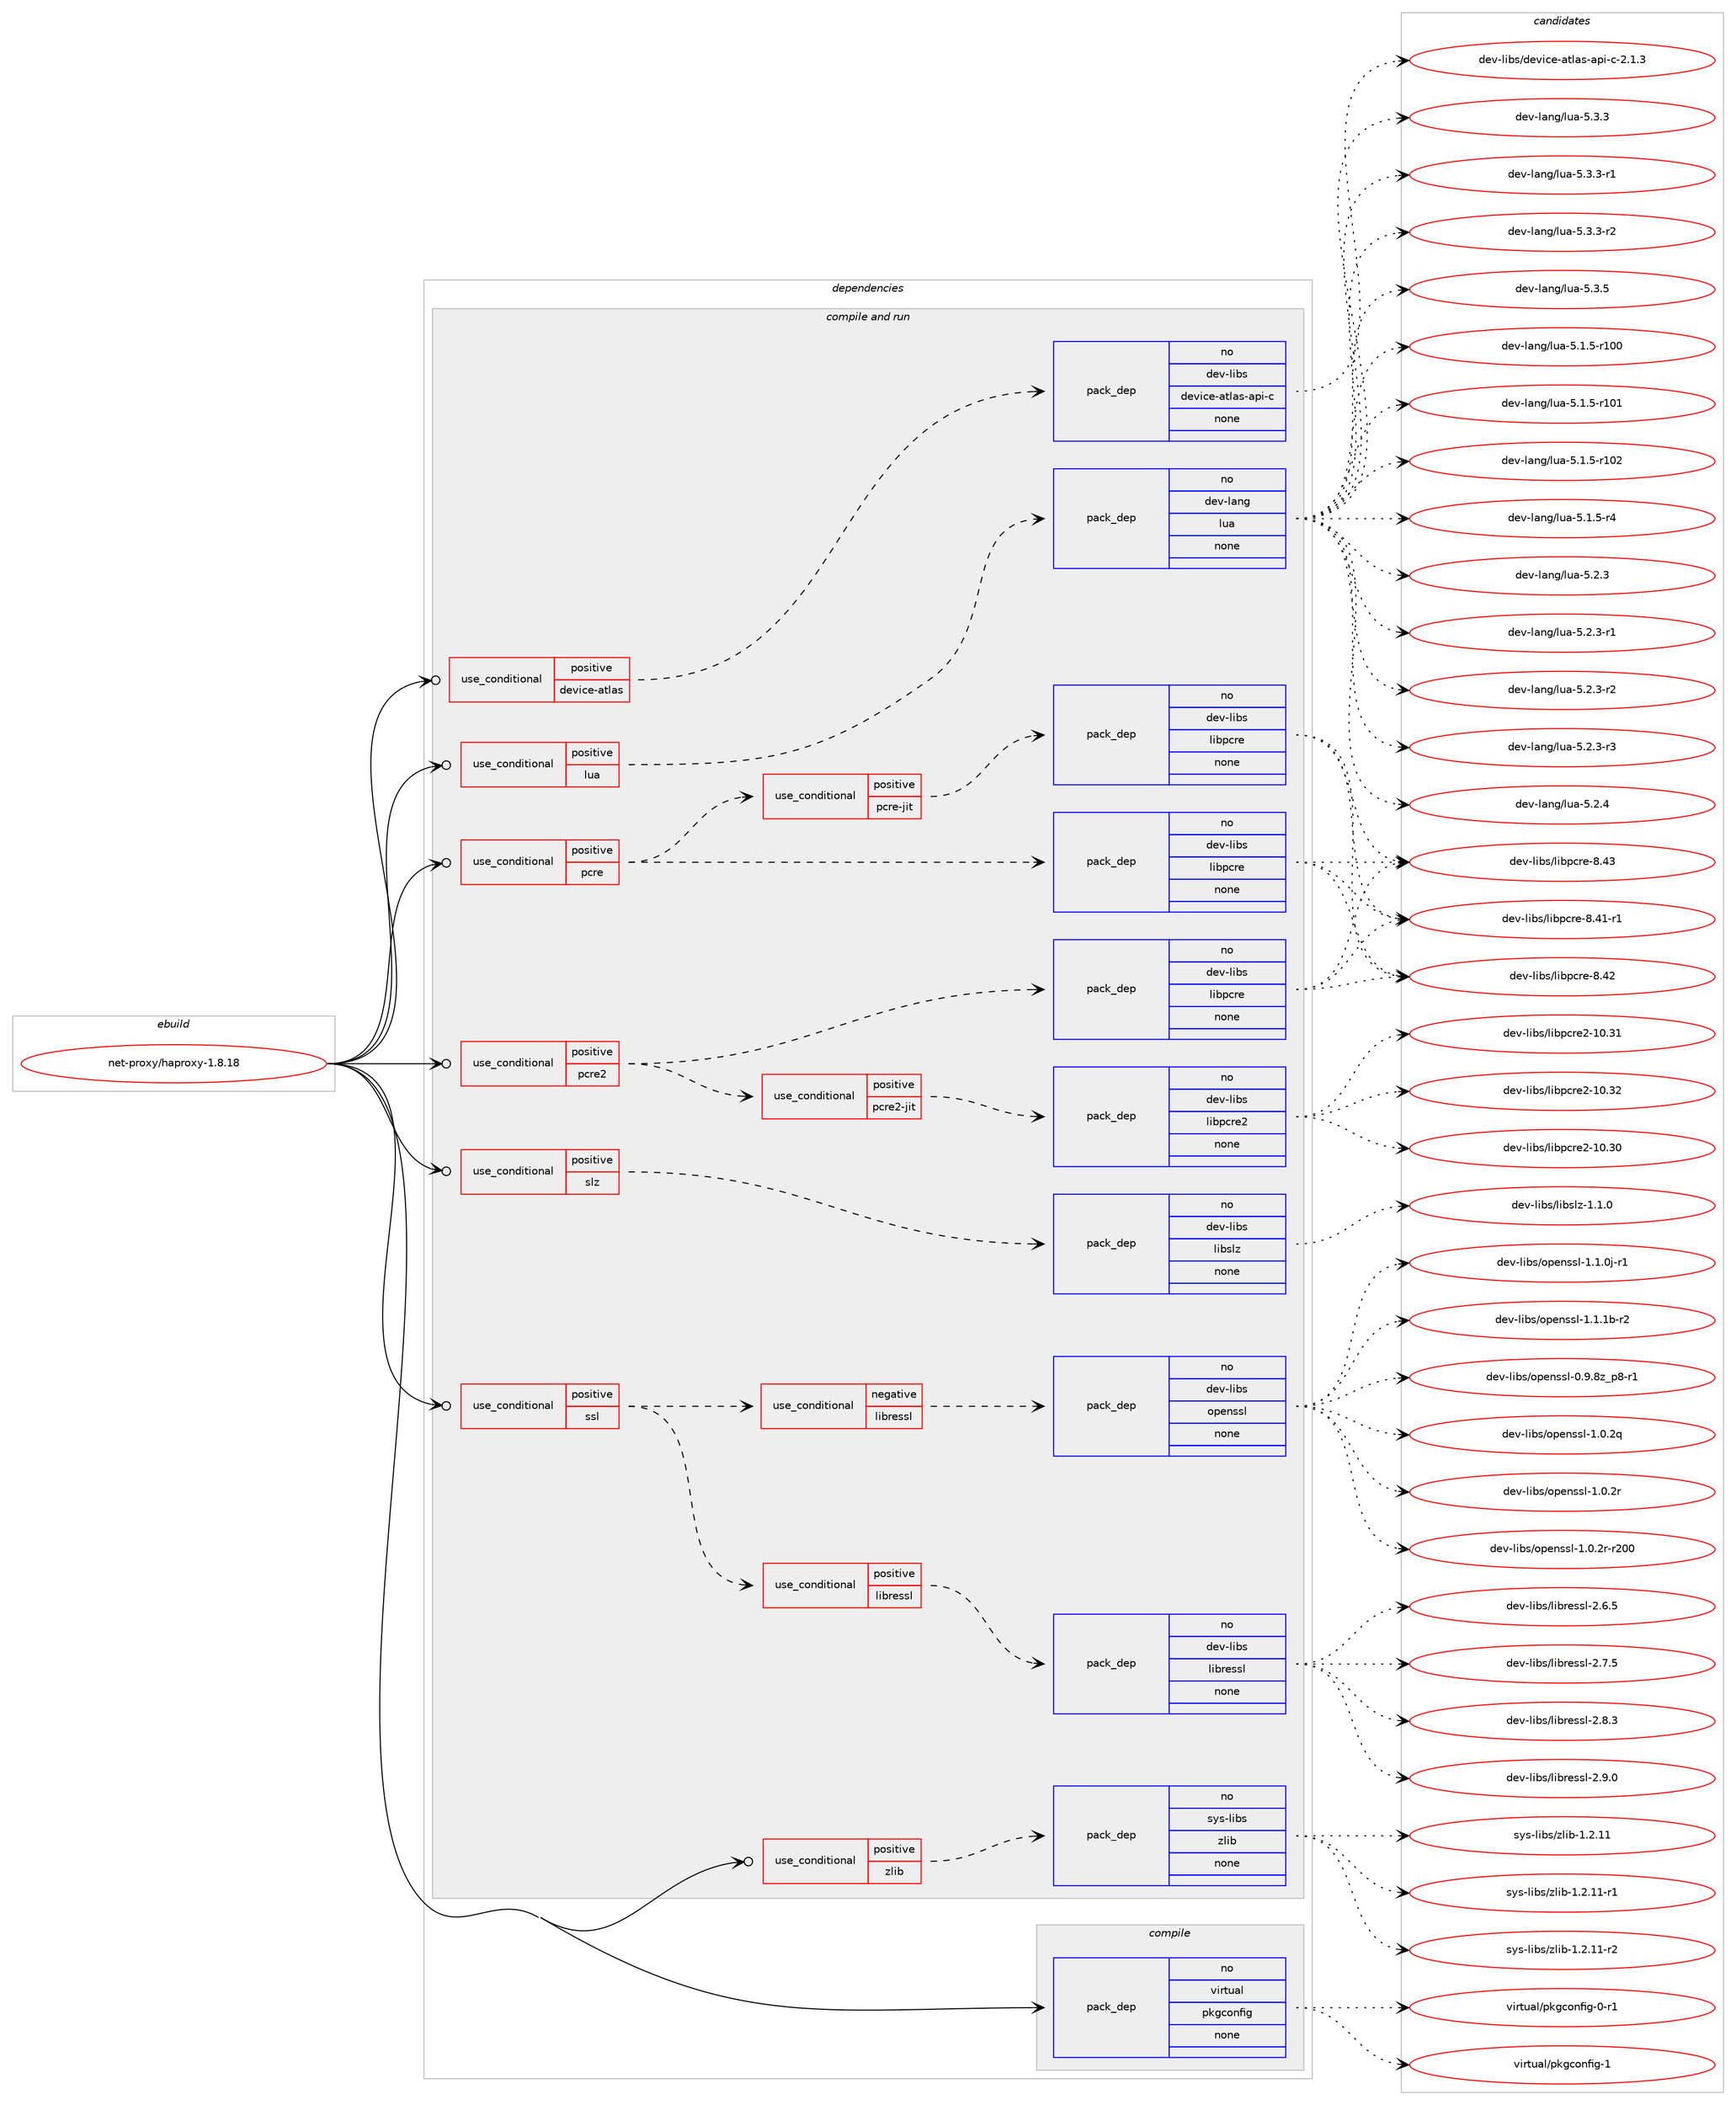 digraph prolog {

# *************
# Graph options
# *************

newrank=true;
concentrate=true;
compound=true;
graph [rankdir=LR,fontname=Helvetica,fontsize=10,ranksep=1.5];#, ranksep=2.5, nodesep=0.2];
edge  [arrowhead=vee];
node  [fontname=Helvetica,fontsize=10];

# **********
# The ebuild
# **********

subgraph cluster_leftcol {
color=gray;
rank=same;
label=<<i>ebuild</i>>;
id [label="net-proxy/haproxy-1.8.18", color=red, width=4, href="../net-proxy/haproxy-1.8.18.svg"];
}

# ****************
# The dependencies
# ****************

subgraph cluster_midcol {
color=gray;
label=<<i>dependencies</i>>;
subgraph cluster_compile {
fillcolor="#eeeeee";
style=filled;
label=<<i>compile</i>>;
subgraph pack1199589 {
dependency1677518 [label=<<TABLE BORDER="0" CELLBORDER="1" CELLSPACING="0" CELLPADDING="4" WIDTH="220"><TR><TD ROWSPAN="6" CELLPADDING="30">pack_dep</TD></TR><TR><TD WIDTH="110">no</TD></TR><TR><TD>virtual</TD></TR><TR><TD>pkgconfig</TD></TR><TR><TD>none</TD></TR><TR><TD></TD></TR></TABLE>>, shape=none, color=blue];
}
id:e -> dependency1677518:w [weight=20,style="solid",arrowhead="vee"];
}
subgraph cluster_compileandrun {
fillcolor="#eeeeee";
style=filled;
label=<<i>compile and run</i>>;
subgraph cond450504 {
dependency1677519 [label=<<TABLE BORDER="0" CELLBORDER="1" CELLSPACING="0" CELLPADDING="4"><TR><TD ROWSPAN="3" CELLPADDING="10">use_conditional</TD></TR><TR><TD>positive</TD></TR><TR><TD>device-atlas</TD></TR></TABLE>>, shape=none, color=red];
subgraph pack1199590 {
dependency1677520 [label=<<TABLE BORDER="0" CELLBORDER="1" CELLSPACING="0" CELLPADDING="4" WIDTH="220"><TR><TD ROWSPAN="6" CELLPADDING="30">pack_dep</TD></TR><TR><TD WIDTH="110">no</TD></TR><TR><TD>dev-libs</TD></TR><TR><TD>device-atlas-api-c</TD></TR><TR><TD>none</TD></TR><TR><TD></TD></TR></TABLE>>, shape=none, color=blue];
}
dependency1677519:e -> dependency1677520:w [weight=20,style="dashed",arrowhead="vee"];
}
id:e -> dependency1677519:w [weight=20,style="solid",arrowhead="odotvee"];
subgraph cond450505 {
dependency1677521 [label=<<TABLE BORDER="0" CELLBORDER="1" CELLSPACING="0" CELLPADDING="4"><TR><TD ROWSPAN="3" CELLPADDING="10">use_conditional</TD></TR><TR><TD>positive</TD></TR><TR><TD>lua</TD></TR></TABLE>>, shape=none, color=red];
subgraph pack1199591 {
dependency1677522 [label=<<TABLE BORDER="0" CELLBORDER="1" CELLSPACING="0" CELLPADDING="4" WIDTH="220"><TR><TD ROWSPAN="6" CELLPADDING="30">pack_dep</TD></TR><TR><TD WIDTH="110">no</TD></TR><TR><TD>dev-lang</TD></TR><TR><TD>lua</TD></TR><TR><TD>none</TD></TR><TR><TD></TD></TR></TABLE>>, shape=none, color=blue];
}
dependency1677521:e -> dependency1677522:w [weight=20,style="dashed",arrowhead="vee"];
}
id:e -> dependency1677521:w [weight=20,style="solid",arrowhead="odotvee"];
subgraph cond450506 {
dependency1677523 [label=<<TABLE BORDER="0" CELLBORDER="1" CELLSPACING="0" CELLPADDING="4"><TR><TD ROWSPAN="3" CELLPADDING="10">use_conditional</TD></TR><TR><TD>positive</TD></TR><TR><TD>pcre</TD></TR></TABLE>>, shape=none, color=red];
subgraph pack1199592 {
dependency1677524 [label=<<TABLE BORDER="0" CELLBORDER="1" CELLSPACING="0" CELLPADDING="4" WIDTH="220"><TR><TD ROWSPAN="6" CELLPADDING="30">pack_dep</TD></TR><TR><TD WIDTH="110">no</TD></TR><TR><TD>dev-libs</TD></TR><TR><TD>libpcre</TD></TR><TR><TD>none</TD></TR><TR><TD></TD></TR></TABLE>>, shape=none, color=blue];
}
dependency1677523:e -> dependency1677524:w [weight=20,style="dashed",arrowhead="vee"];
subgraph cond450507 {
dependency1677525 [label=<<TABLE BORDER="0" CELLBORDER="1" CELLSPACING="0" CELLPADDING="4"><TR><TD ROWSPAN="3" CELLPADDING="10">use_conditional</TD></TR><TR><TD>positive</TD></TR><TR><TD>pcre-jit</TD></TR></TABLE>>, shape=none, color=red];
subgraph pack1199593 {
dependency1677526 [label=<<TABLE BORDER="0" CELLBORDER="1" CELLSPACING="0" CELLPADDING="4" WIDTH="220"><TR><TD ROWSPAN="6" CELLPADDING="30">pack_dep</TD></TR><TR><TD WIDTH="110">no</TD></TR><TR><TD>dev-libs</TD></TR><TR><TD>libpcre</TD></TR><TR><TD>none</TD></TR><TR><TD></TD></TR></TABLE>>, shape=none, color=blue];
}
dependency1677525:e -> dependency1677526:w [weight=20,style="dashed",arrowhead="vee"];
}
dependency1677523:e -> dependency1677525:w [weight=20,style="dashed",arrowhead="vee"];
}
id:e -> dependency1677523:w [weight=20,style="solid",arrowhead="odotvee"];
subgraph cond450508 {
dependency1677527 [label=<<TABLE BORDER="0" CELLBORDER="1" CELLSPACING="0" CELLPADDING="4"><TR><TD ROWSPAN="3" CELLPADDING="10">use_conditional</TD></TR><TR><TD>positive</TD></TR><TR><TD>pcre2</TD></TR></TABLE>>, shape=none, color=red];
subgraph pack1199594 {
dependency1677528 [label=<<TABLE BORDER="0" CELLBORDER="1" CELLSPACING="0" CELLPADDING="4" WIDTH="220"><TR><TD ROWSPAN="6" CELLPADDING="30">pack_dep</TD></TR><TR><TD WIDTH="110">no</TD></TR><TR><TD>dev-libs</TD></TR><TR><TD>libpcre</TD></TR><TR><TD>none</TD></TR><TR><TD></TD></TR></TABLE>>, shape=none, color=blue];
}
dependency1677527:e -> dependency1677528:w [weight=20,style="dashed",arrowhead="vee"];
subgraph cond450509 {
dependency1677529 [label=<<TABLE BORDER="0" CELLBORDER="1" CELLSPACING="0" CELLPADDING="4"><TR><TD ROWSPAN="3" CELLPADDING="10">use_conditional</TD></TR><TR><TD>positive</TD></TR><TR><TD>pcre2-jit</TD></TR></TABLE>>, shape=none, color=red];
subgraph pack1199595 {
dependency1677530 [label=<<TABLE BORDER="0" CELLBORDER="1" CELLSPACING="0" CELLPADDING="4" WIDTH="220"><TR><TD ROWSPAN="6" CELLPADDING="30">pack_dep</TD></TR><TR><TD WIDTH="110">no</TD></TR><TR><TD>dev-libs</TD></TR><TR><TD>libpcre2</TD></TR><TR><TD>none</TD></TR><TR><TD></TD></TR></TABLE>>, shape=none, color=blue];
}
dependency1677529:e -> dependency1677530:w [weight=20,style="dashed",arrowhead="vee"];
}
dependency1677527:e -> dependency1677529:w [weight=20,style="dashed",arrowhead="vee"];
}
id:e -> dependency1677527:w [weight=20,style="solid",arrowhead="odotvee"];
subgraph cond450510 {
dependency1677531 [label=<<TABLE BORDER="0" CELLBORDER="1" CELLSPACING="0" CELLPADDING="4"><TR><TD ROWSPAN="3" CELLPADDING="10">use_conditional</TD></TR><TR><TD>positive</TD></TR><TR><TD>slz</TD></TR></TABLE>>, shape=none, color=red];
subgraph pack1199596 {
dependency1677532 [label=<<TABLE BORDER="0" CELLBORDER="1" CELLSPACING="0" CELLPADDING="4" WIDTH="220"><TR><TD ROWSPAN="6" CELLPADDING="30">pack_dep</TD></TR><TR><TD WIDTH="110">no</TD></TR><TR><TD>dev-libs</TD></TR><TR><TD>libslz</TD></TR><TR><TD>none</TD></TR><TR><TD></TD></TR></TABLE>>, shape=none, color=blue];
}
dependency1677531:e -> dependency1677532:w [weight=20,style="dashed",arrowhead="vee"];
}
id:e -> dependency1677531:w [weight=20,style="solid",arrowhead="odotvee"];
subgraph cond450511 {
dependency1677533 [label=<<TABLE BORDER="0" CELLBORDER="1" CELLSPACING="0" CELLPADDING="4"><TR><TD ROWSPAN="3" CELLPADDING="10">use_conditional</TD></TR><TR><TD>positive</TD></TR><TR><TD>ssl</TD></TR></TABLE>>, shape=none, color=red];
subgraph cond450512 {
dependency1677534 [label=<<TABLE BORDER="0" CELLBORDER="1" CELLSPACING="0" CELLPADDING="4"><TR><TD ROWSPAN="3" CELLPADDING="10">use_conditional</TD></TR><TR><TD>negative</TD></TR><TR><TD>libressl</TD></TR></TABLE>>, shape=none, color=red];
subgraph pack1199597 {
dependency1677535 [label=<<TABLE BORDER="0" CELLBORDER="1" CELLSPACING="0" CELLPADDING="4" WIDTH="220"><TR><TD ROWSPAN="6" CELLPADDING="30">pack_dep</TD></TR><TR><TD WIDTH="110">no</TD></TR><TR><TD>dev-libs</TD></TR><TR><TD>openssl</TD></TR><TR><TD>none</TD></TR><TR><TD></TD></TR></TABLE>>, shape=none, color=blue];
}
dependency1677534:e -> dependency1677535:w [weight=20,style="dashed",arrowhead="vee"];
}
dependency1677533:e -> dependency1677534:w [weight=20,style="dashed",arrowhead="vee"];
subgraph cond450513 {
dependency1677536 [label=<<TABLE BORDER="0" CELLBORDER="1" CELLSPACING="0" CELLPADDING="4"><TR><TD ROWSPAN="3" CELLPADDING="10">use_conditional</TD></TR><TR><TD>positive</TD></TR><TR><TD>libressl</TD></TR></TABLE>>, shape=none, color=red];
subgraph pack1199598 {
dependency1677537 [label=<<TABLE BORDER="0" CELLBORDER="1" CELLSPACING="0" CELLPADDING="4" WIDTH="220"><TR><TD ROWSPAN="6" CELLPADDING="30">pack_dep</TD></TR><TR><TD WIDTH="110">no</TD></TR><TR><TD>dev-libs</TD></TR><TR><TD>libressl</TD></TR><TR><TD>none</TD></TR><TR><TD></TD></TR></TABLE>>, shape=none, color=blue];
}
dependency1677536:e -> dependency1677537:w [weight=20,style="dashed",arrowhead="vee"];
}
dependency1677533:e -> dependency1677536:w [weight=20,style="dashed",arrowhead="vee"];
}
id:e -> dependency1677533:w [weight=20,style="solid",arrowhead="odotvee"];
subgraph cond450514 {
dependency1677538 [label=<<TABLE BORDER="0" CELLBORDER="1" CELLSPACING="0" CELLPADDING="4"><TR><TD ROWSPAN="3" CELLPADDING="10">use_conditional</TD></TR><TR><TD>positive</TD></TR><TR><TD>zlib</TD></TR></TABLE>>, shape=none, color=red];
subgraph pack1199599 {
dependency1677539 [label=<<TABLE BORDER="0" CELLBORDER="1" CELLSPACING="0" CELLPADDING="4" WIDTH="220"><TR><TD ROWSPAN="6" CELLPADDING="30">pack_dep</TD></TR><TR><TD WIDTH="110">no</TD></TR><TR><TD>sys-libs</TD></TR><TR><TD>zlib</TD></TR><TR><TD>none</TD></TR><TR><TD></TD></TR></TABLE>>, shape=none, color=blue];
}
dependency1677538:e -> dependency1677539:w [weight=20,style="dashed",arrowhead="vee"];
}
id:e -> dependency1677538:w [weight=20,style="solid",arrowhead="odotvee"];
}
subgraph cluster_run {
fillcolor="#eeeeee";
style=filled;
label=<<i>run</i>>;
}
}

# **************
# The candidates
# **************

subgraph cluster_choices {
rank=same;
color=gray;
label=<<i>candidates</i>>;

subgraph choice1199589 {
color=black;
nodesep=1;
choice11810511411611797108471121071039911111010210510345484511449 [label="virtual/pkgconfig-0-r1", color=red, width=4,href="../virtual/pkgconfig-0-r1.svg"];
choice1181051141161179710847112107103991111101021051034549 [label="virtual/pkgconfig-1", color=red, width=4,href="../virtual/pkgconfig-1.svg"];
dependency1677518:e -> choice11810511411611797108471121071039911111010210510345484511449:w [style=dotted,weight="100"];
dependency1677518:e -> choice1181051141161179710847112107103991111101021051034549:w [style=dotted,weight="100"];
}
subgraph choice1199590 {
color=black;
nodesep=1;
choice1001011184510810598115471001011181059910145971161089711545971121054599455046494651 [label="dev-libs/device-atlas-api-c-2.1.3", color=red, width=4,href="../dev-libs/device-atlas-api-c-2.1.3.svg"];
dependency1677520:e -> choice1001011184510810598115471001011181059910145971161089711545971121054599455046494651:w [style=dotted,weight="100"];
}
subgraph choice1199591 {
color=black;
nodesep=1;
choice1001011184510897110103471081179745534649465345114494848 [label="dev-lang/lua-5.1.5-r100", color=red, width=4,href="../dev-lang/lua-5.1.5-r100.svg"];
choice1001011184510897110103471081179745534649465345114494849 [label="dev-lang/lua-5.1.5-r101", color=red, width=4,href="../dev-lang/lua-5.1.5-r101.svg"];
choice1001011184510897110103471081179745534649465345114494850 [label="dev-lang/lua-5.1.5-r102", color=red, width=4,href="../dev-lang/lua-5.1.5-r102.svg"];
choice100101118451089711010347108117974553464946534511452 [label="dev-lang/lua-5.1.5-r4", color=red, width=4,href="../dev-lang/lua-5.1.5-r4.svg"];
choice10010111845108971101034710811797455346504651 [label="dev-lang/lua-5.2.3", color=red, width=4,href="../dev-lang/lua-5.2.3.svg"];
choice100101118451089711010347108117974553465046514511449 [label="dev-lang/lua-5.2.3-r1", color=red, width=4,href="../dev-lang/lua-5.2.3-r1.svg"];
choice100101118451089711010347108117974553465046514511450 [label="dev-lang/lua-5.2.3-r2", color=red, width=4,href="../dev-lang/lua-5.2.3-r2.svg"];
choice100101118451089711010347108117974553465046514511451 [label="dev-lang/lua-5.2.3-r3", color=red, width=4,href="../dev-lang/lua-5.2.3-r3.svg"];
choice10010111845108971101034710811797455346504652 [label="dev-lang/lua-5.2.4", color=red, width=4,href="../dev-lang/lua-5.2.4.svg"];
choice10010111845108971101034710811797455346514651 [label="dev-lang/lua-5.3.3", color=red, width=4,href="../dev-lang/lua-5.3.3.svg"];
choice100101118451089711010347108117974553465146514511449 [label="dev-lang/lua-5.3.3-r1", color=red, width=4,href="../dev-lang/lua-5.3.3-r1.svg"];
choice100101118451089711010347108117974553465146514511450 [label="dev-lang/lua-5.3.3-r2", color=red, width=4,href="../dev-lang/lua-5.3.3-r2.svg"];
choice10010111845108971101034710811797455346514653 [label="dev-lang/lua-5.3.5", color=red, width=4,href="../dev-lang/lua-5.3.5.svg"];
dependency1677522:e -> choice1001011184510897110103471081179745534649465345114494848:w [style=dotted,weight="100"];
dependency1677522:e -> choice1001011184510897110103471081179745534649465345114494849:w [style=dotted,weight="100"];
dependency1677522:e -> choice1001011184510897110103471081179745534649465345114494850:w [style=dotted,weight="100"];
dependency1677522:e -> choice100101118451089711010347108117974553464946534511452:w [style=dotted,weight="100"];
dependency1677522:e -> choice10010111845108971101034710811797455346504651:w [style=dotted,weight="100"];
dependency1677522:e -> choice100101118451089711010347108117974553465046514511449:w [style=dotted,weight="100"];
dependency1677522:e -> choice100101118451089711010347108117974553465046514511450:w [style=dotted,weight="100"];
dependency1677522:e -> choice100101118451089711010347108117974553465046514511451:w [style=dotted,weight="100"];
dependency1677522:e -> choice10010111845108971101034710811797455346504652:w [style=dotted,weight="100"];
dependency1677522:e -> choice10010111845108971101034710811797455346514651:w [style=dotted,weight="100"];
dependency1677522:e -> choice100101118451089711010347108117974553465146514511449:w [style=dotted,weight="100"];
dependency1677522:e -> choice100101118451089711010347108117974553465146514511450:w [style=dotted,weight="100"];
dependency1677522:e -> choice10010111845108971101034710811797455346514653:w [style=dotted,weight="100"];
}
subgraph choice1199592 {
color=black;
nodesep=1;
choice100101118451081059811547108105981129911410145564652494511449 [label="dev-libs/libpcre-8.41-r1", color=red, width=4,href="../dev-libs/libpcre-8.41-r1.svg"];
choice10010111845108105981154710810598112991141014556465250 [label="dev-libs/libpcre-8.42", color=red, width=4,href="../dev-libs/libpcre-8.42.svg"];
choice10010111845108105981154710810598112991141014556465251 [label="dev-libs/libpcre-8.43", color=red, width=4,href="../dev-libs/libpcre-8.43.svg"];
dependency1677524:e -> choice100101118451081059811547108105981129911410145564652494511449:w [style=dotted,weight="100"];
dependency1677524:e -> choice10010111845108105981154710810598112991141014556465250:w [style=dotted,weight="100"];
dependency1677524:e -> choice10010111845108105981154710810598112991141014556465251:w [style=dotted,weight="100"];
}
subgraph choice1199593 {
color=black;
nodesep=1;
choice100101118451081059811547108105981129911410145564652494511449 [label="dev-libs/libpcre-8.41-r1", color=red, width=4,href="../dev-libs/libpcre-8.41-r1.svg"];
choice10010111845108105981154710810598112991141014556465250 [label="dev-libs/libpcre-8.42", color=red, width=4,href="../dev-libs/libpcre-8.42.svg"];
choice10010111845108105981154710810598112991141014556465251 [label="dev-libs/libpcre-8.43", color=red, width=4,href="../dev-libs/libpcre-8.43.svg"];
dependency1677526:e -> choice100101118451081059811547108105981129911410145564652494511449:w [style=dotted,weight="100"];
dependency1677526:e -> choice10010111845108105981154710810598112991141014556465250:w [style=dotted,weight="100"];
dependency1677526:e -> choice10010111845108105981154710810598112991141014556465251:w [style=dotted,weight="100"];
}
subgraph choice1199594 {
color=black;
nodesep=1;
choice100101118451081059811547108105981129911410145564652494511449 [label="dev-libs/libpcre-8.41-r1", color=red, width=4,href="../dev-libs/libpcre-8.41-r1.svg"];
choice10010111845108105981154710810598112991141014556465250 [label="dev-libs/libpcre-8.42", color=red, width=4,href="../dev-libs/libpcre-8.42.svg"];
choice10010111845108105981154710810598112991141014556465251 [label="dev-libs/libpcre-8.43", color=red, width=4,href="../dev-libs/libpcre-8.43.svg"];
dependency1677528:e -> choice100101118451081059811547108105981129911410145564652494511449:w [style=dotted,weight="100"];
dependency1677528:e -> choice10010111845108105981154710810598112991141014556465250:w [style=dotted,weight="100"];
dependency1677528:e -> choice10010111845108105981154710810598112991141014556465251:w [style=dotted,weight="100"];
}
subgraph choice1199595 {
color=black;
nodesep=1;
choice100101118451081059811547108105981129911410150454948465148 [label="dev-libs/libpcre2-10.30", color=red, width=4,href="../dev-libs/libpcre2-10.30.svg"];
choice100101118451081059811547108105981129911410150454948465149 [label="dev-libs/libpcre2-10.31", color=red, width=4,href="../dev-libs/libpcre2-10.31.svg"];
choice100101118451081059811547108105981129911410150454948465150 [label="dev-libs/libpcre2-10.32", color=red, width=4,href="../dev-libs/libpcre2-10.32.svg"];
dependency1677530:e -> choice100101118451081059811547108105981129911410150454948465148:w [style=dotted,weight="100"];
dependency1677530:e -> choice100101118451081059811547108105981129911410150454948465149:w [style=dotted,weight="100"];
dependency1677530:e -> choice100101118451081059811547108105981129911410150454948465150:w [style=dotted,weight="100"];
}
subgraph choice1199596 {
color=black;
nodesep=1;
choice10010111845108105981154710810598115108122454946494648 [label="dev-libs/libslz-1.1.0", color=red, width=4,href="../dev-libs/libslz-1.1.0.svg"];
dependency1677532:e -> choice10010111845108105981154710810598115108122454946494648:w [style=dotted,weight="100"];
}
subgraph choice1199597 {
color=black;
nodesep=1;
choice10010111845108105981154711111210111011511510845484657465612295112564511449 [label="dev-libs/openssl-0.9.8z_p8-r1", color=red, width=4,href="../dev-libs/openssl-0.9.8z_p8-r1.svg"];
choice100101118451081059811547111112101110115115108454946484650113 [label="dev-libs/openssl-1.0.2q", color=red, width=4,href="../dev-libs/openssl-1.0.2q.svg"];
choice100101118451081059811547111112101110115115108454946484650114 [label="dev-libs/openssl-1.0.2r", color=red, width=4,href="../dev-libs/openssl-1.0.2r.svg"];
choice10010111845108105981154711111210111011511510845494648465011445114504848 [label="dev-libs/openssl-1.0.2r-r200", color=red, width=4,href="../dev-libs/openssl-1.0.2r-r200.svg"];
choice1001011184510810598115471111121011101151151084549464946481064511449 [label="dev-libs/openssl-1.1.0j-r1", color=red, width=4,href="../dev-libs/openssl-1.1.0j-r1.svg"];
choice100101118451081059811547111112101110115115108454946494649984511450 [label="dev-libs/openssl-1.1.1b-r2", color=red, width=4,href="../dev-libs/openssl-1.1.1b-r2.svg"];
dependency1677535:e -> choice10010111845108105981154711111210111011511510845484657465612295112564511449:w [style=dotted,weight="100"];
dependency1677535:e -> choice100101118451081059811547111112101110115115108454946484650113:w [style=dotted,weight="100"];
dependency1677535:e -> choice100101118451081059811547111112101110115115108454946484650114:w [style=dotted,weight="100"];
dependency1677535:e -> choice10010111845108105981154711111210111011511510845494648465011445114504848:w [style=dotted,weight="100"];
dependency1677535:e -> choice1001011184510810598115471111121011101151151084549464946481064511449:w [style=dotted,weight="100"];
dependency1677535:e -> choice100101118451081059811547111112101110115115108454946494649984511450:w [style=dotted,weight="100"];
}
subgraph choice1199598 {
color=black;
nodesep=1;
choice10010111845108105981154710810598114101115115108455046544653 [label="dev-libs/libressl-2.6.5", color=red, width=4,href="../dev-libs/libressl-2.6.5.svg"];
choice10010111845108105981154710810598114101115115108455046554653 [label="dev-libs/libressl-2.7.5", color=red, width=4,href="../dev-libs/libressl-2.7.5.svg"];
choice10010111845108105981154710810598114101115115108455046564651 [label="dev-libs/libressl-2.8.3", color=red, width=4,href="../dev-libs/libressl-2.8.3.svg"];
choice10010111845108105981154710810598114101115115108455046574648 [label="dev-libs/libressl-2.9.0", color=red, width=4,href="../dev-libs/libressl-2.9.0.svg"];
dependency1677537:e -> choice10010111845108105981154710810598114101115115108455046544653:w [style=dotted,weight="100"];
dependency1677537:e -> choice10010111845108105981154710810598114101115115108455046554653:w [style=dotted,weight="100"];
dependency1677537:e -> choice10010111845108105981154710810598114101115115108455046564651:w [style=dotted,weight="100"];
dependency1677537:e -> choice10010111845108105981154710810598114101115115108455046574648:w [style=dotted,weight="100"];
}
subgraph choice1199599 {
color=black;
nodesep=1;
choice1151211154510810598115471221081059845494650464949 [label="sys-libs/zlib-1.2.11", color=red, width=4,href="../sys-libs/zlib-1.2.11.svg"];
choice11512111545108105981154712210810598454946504649494511449 [label="sys-libs/zlib-1.2.11-r1", color=red, width=4,href="../sys-libs/zlib-1.2.11-r1.svg"];
choice11512111545108105981154712210810598454946504649494511450 [label="sys-libs/zlib-1.2.11-r2", color=red, width=4,href="../sys-libs/zlib-1.2.11-r2.svg"];
dependency1677539:e -> choice1151211154510810598115471221081059845494650464949:w [style=dotted,weight="100"];
dependency1677539:e -> choice11512111545108105981154712210810598454946504649494511449:w [style=dotted,weight="100"];
dependency1677539:e -> choice11512111545108105981154712210810598454946504649494511450:w [style=dotted,weight="100"];
}
}

}
